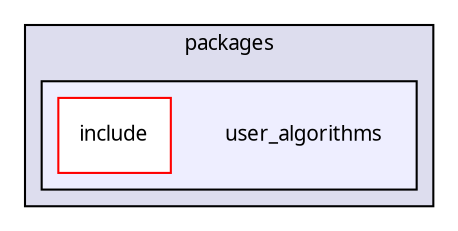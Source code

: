digraph "packages/user/packages/user_algorithms/" {
  compound=true
  node [ fontsize="10", fontname="FreeSans.ttf"];
  edge [ labelfontsize="10", labelfontname="FreeSans.ttf"];
  subgraph clusterdir_e6123e1b43fc815b1b375645a517ba88 {
    graph [ bgcolor="#ddddee", pencolor="black", label="packages" fontname="FreeSans.ttf", fontsize="10", URL="dir_e6123e1b43fc815b1b375645a517ba88.html"]
  subgraph clusterdir_085055f4c2058d5fe199ee9dcc987b2b {
    graph [ bgcolor="#eeeeff", pencolor="black", label="" URL="dir_085055f4c2058d5fe199ee9dcc987b2b.html"];
    dir_085055f4c2058d5fe199ee9dcc987b2b [shape=plaintext label="user_algorithms"];
    dir_b29d8700aa26c910713628c701fe7317 [shape=box label="include" color="red" fillcolor="white" style="filled" URL="dir_b29d8700aa26c910713628c701fe7317.html"];
  }
  }
}
